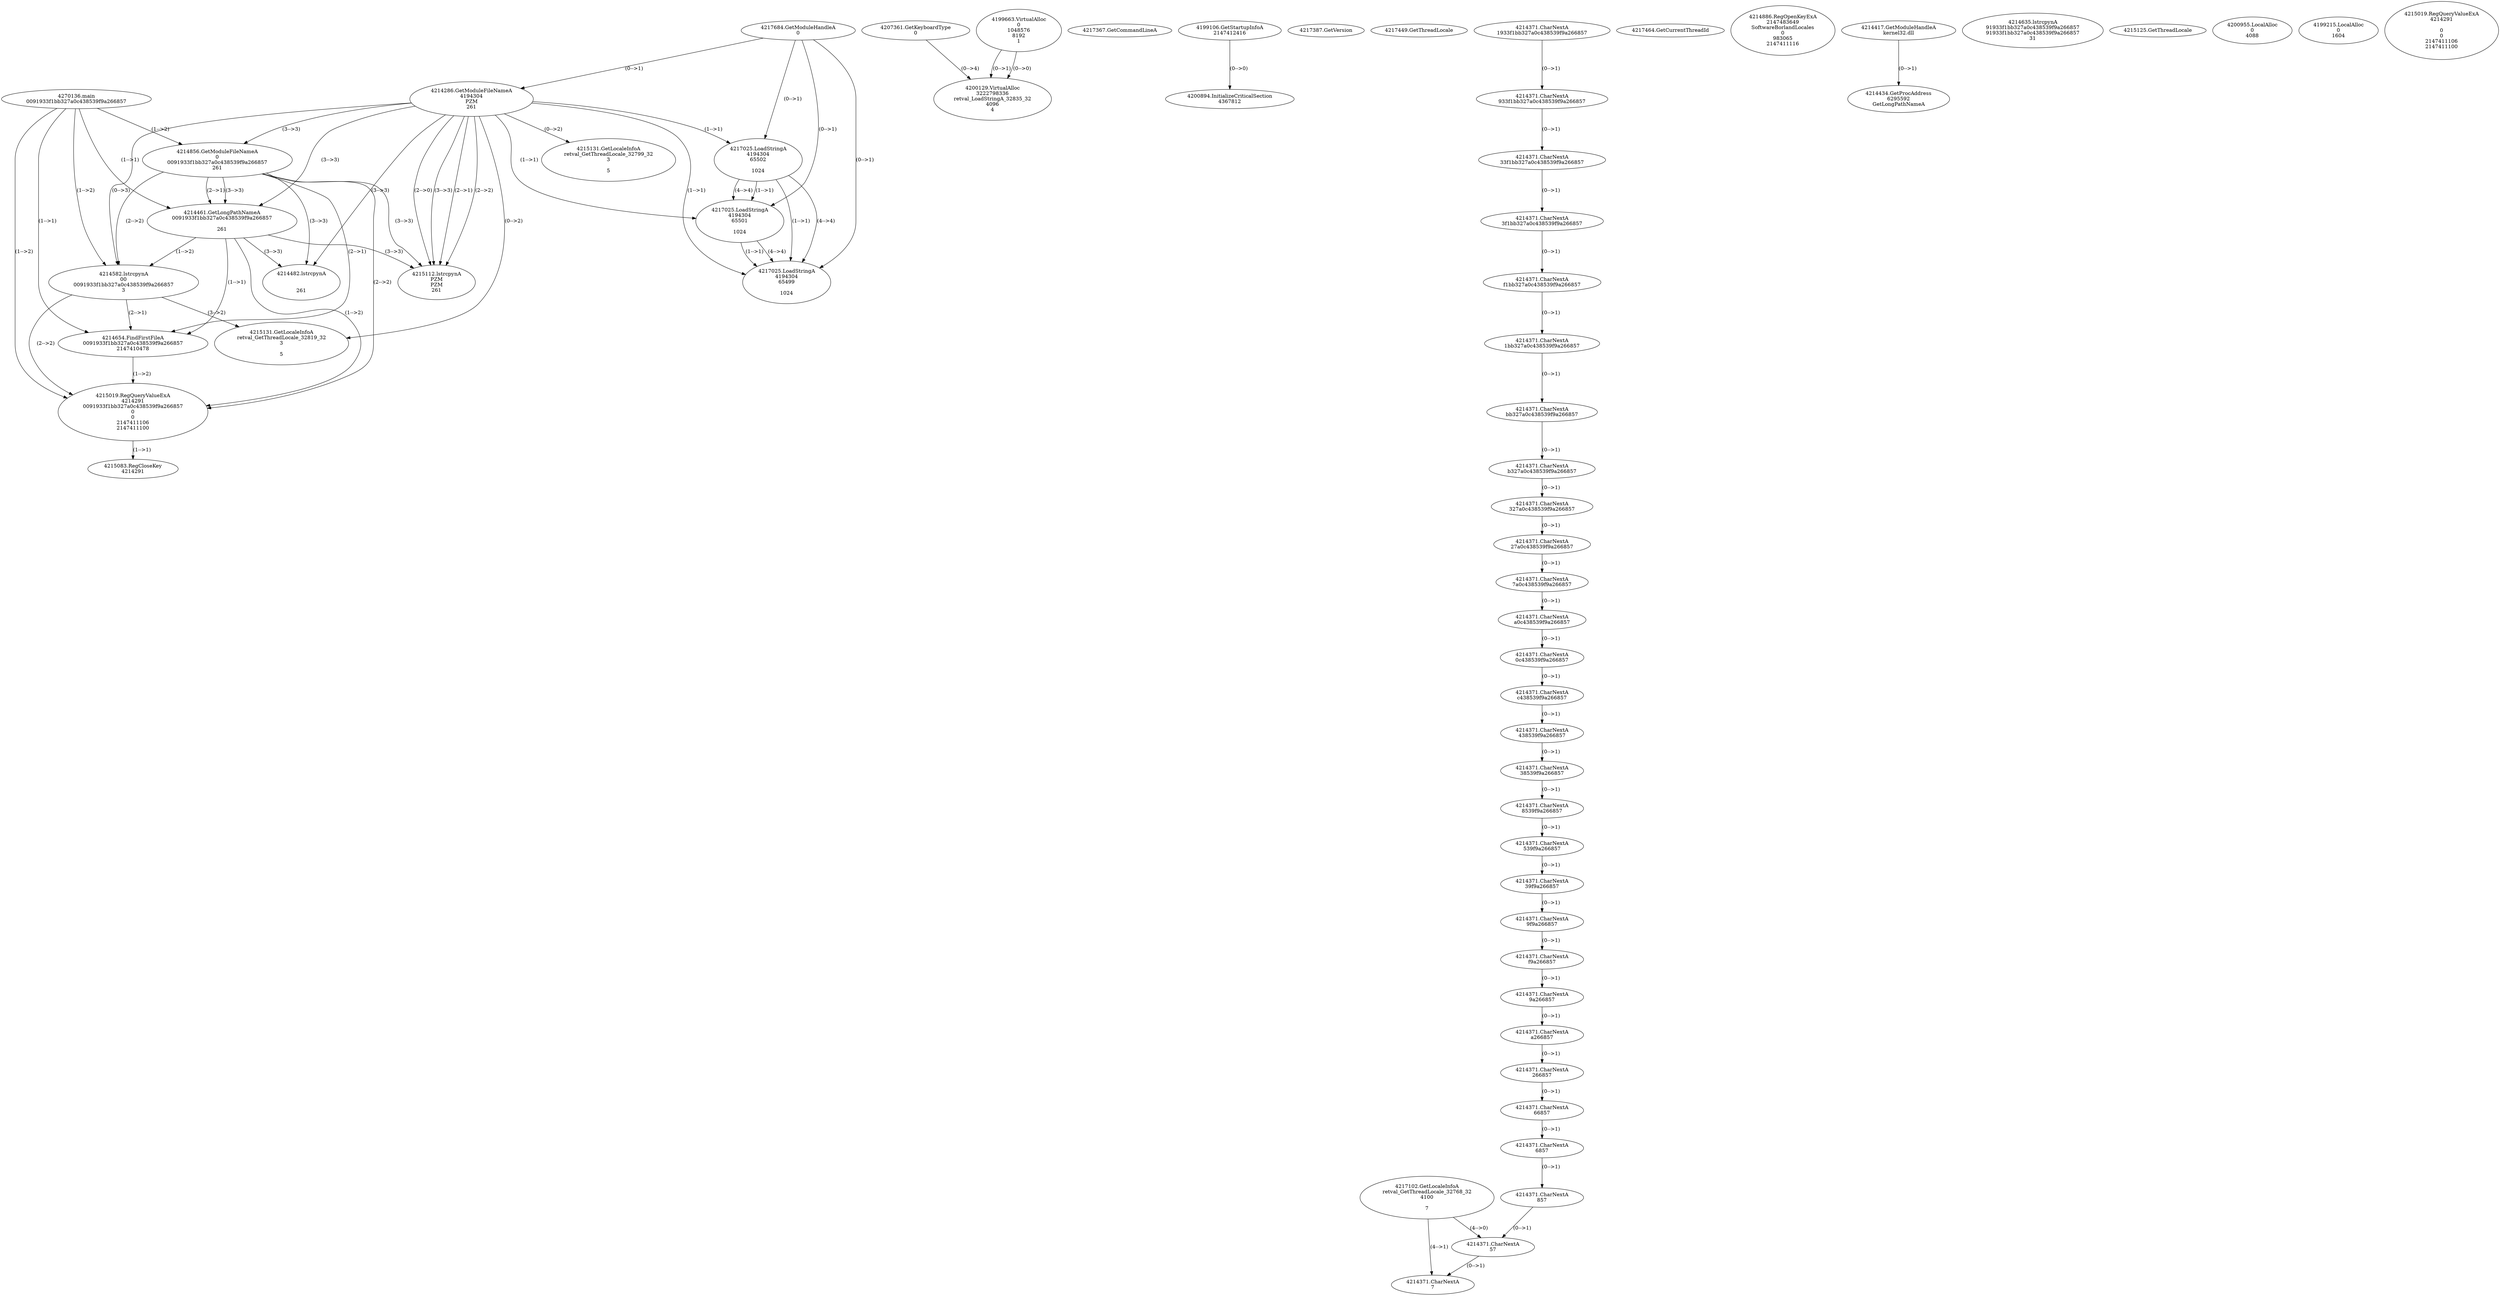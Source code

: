 // Global SCDG with merge call
digraph {
	0 [label="4270136.main
0091933f1bb327a0c438539f9a266857"]
	1 [label="4217684.GetModuleHandleA
0"]
	2 [label="4207361.GetKeyboardType
0"]
	3 [label="4217367.GetCommandLineA
"]
	4 [label="4199106.GetStartupInfoA
2147412416"]
	5 [label="4217387.GetVersion
"]
	6 [label="4217449.GetThreadLocale
"]
	7 [label="4217102.GetLocaleInfoA
retval_GetThreadLocale_32768_32
4100

7"]
	8 [label="4217464.GetCurrentThreadId
"]
	9 [label="4214286.GetModuleFileNameA
4194304
PZM
261"]
	1 -> 9 [label="(0-->1)"]
	10 [label="4214856.GetModuleFileNameA
0
0091933f1bb327a0c438539f9a266857
261"]
	0 -> 10 [label="(1-->2)"]
	9 -> 10 [label="(3-->3)"]
	11 [label="4214886.RegOpenKeyExA
2147483649
Software\Borland\Locales
0
983065
2147411116"]
	12 [label="4214417.GetModuleHandleA
kernel32.dll"]
	13 [label="4214434.GetProcAddress
6295592
GetLongPathNameA"]
	12 -> 13 [label="(0-->1)"]
	14 [label="4214461.GetLongPathNameA
0091933f1bb327a0c438539f9a266857

261"]
	0 -> 14 [label="(1-->1)"]
	10 -> 14 [label="(2-->1)"]
	9 -> 14 [label="(3-->3)"]
	10 -> 14 [label="(3-->3)"]
	15 [label="4214582.lstrcpynA
00
0091933f1bb327a0c438539f9a266857
3"]
	0 -> 15 [label="(1-->2)"]
	10 -> 15 [label="(2-->2)"]
	14 -> 15 [label="(1-->2)"]
	9 -> 15 [label="(0-->3)"]
	16 [label="4214371.CharNextA
1933f1bb327a0c438539f9a266857"]
	17 [label="4214371.CharNextA
933f1bb327a0c438539f9a266857"]
	16 -> 17 [label="(0-->1)"]
	18 [label="4214371.CharNextA
33f1bb327a0c438539f9a266857"]
	17 -> 18 [label="(0-->1)"]
	19 [label="4214371.CharNextA
3f1bb327a0c438539f9a266857"]
	18 -> 19 [label="(0-->1)"]
	20 [label="4214371.CharNextA
f1bb327a0c438539f9a266857"]
	19 -> 20 [label="(0-->1)"]
	21 [label="4214371.CharNextA
1bb327a0c438539f9a266857"]
	20 -> 21 [label="(0-->1)"]
	22 [label="4214371.CharNextA
bb327a0c438539f9a266857"]
	21 -> 22 [label="(0-->1)"]
	23 [label="4214371.CharNextA
b327a0c438539f9a266857"]
	22 -> 23 [label="(0-->1)"]
	24 [label="4214371.CharNextA
327a0c438539f9a266857"]
	23 -> 24 [label="(0-->1)"]
	25 [label="4214371.CharNextA
27a0c438539f9a266857"]
	24 -> 25 [label="(0-->1)"]
	26 [label="4214371.CharNextA
7a0c438539f9a266857"]
	25 -> 26 [label="(0-->1)"]
	27 [label="4214371.CharNextA
a0c438539f9a266857"]
	26 -> 27 [label="(0-->1)"]
	28 [label="4214371.CharNextA
0c438539f9a266857"]
	27 -> 28 [label="(0-->1)"]
	29 [label="4214371.CharNextA
c438539f9a266857"]
	28 -> 29 [label="(0-->1)"]
	30 [label="4214371.CharNextA
438539f9a266857"]
	29 -> 30 [label="(0-->1)"]
	31 [label="4214371.CharNextA
38539f9a266857"]
	30 -> 31 [label="(0-->1)"]
	32 [label="4214371.CharNextA
8539f9a266857"]
	31 -> 32 [label="(0-->1)"]
	33 [label="4214371.CharNextA
539f9a266857"]
	32 -> 33 [label="(0-->1)"]
	34 [label="4214371.CharNextA
39f9a266857"]
	33 -> 34 [label="(0-->1)"]
	35 [label="4214371.CharNextA
9f9a266857"]
	34 -> 35 [label="(0-->1)"]
	36 [label="4214371.CharNextA
f9a266857"]
	35 -> 36 [label="(0-->1)"]
	37 [label="4214371.CharNextA
9a266857"]
	36 -> 37 [label="(0-->1)"]
	38 [label="4214371.CharNextA
a266857"]
	37 -> 38 [label="(0-->1)"]
	39 [label="4214371.CharNextA
266857"]
	38 -> 39 [label="(0-->1)"]
	40 [label="4214371.CharNextA
66857"]
	39 -> 40 [label="(0-->1)"]
	41 [label="4214371.CharNextA
6857"]
	40 -> 41 [label="(0-->1)"]
	42 [label="4214371.CharNextA
857"]
	41 -> 42 [label="(0-->1)"]
	43 [label="4214371.CharNextA
57"]
	42 -> 43 [label="(0-->1)"]
	7 -> 43 [label="(4-->0)"]
	44 [label="4214371.CharNextA
7"]
	7 -> 44 [label="(4-->1)"]
	43 -> 44 [label="(0-->1)"]
	45 [label="4214635.lstrcpynA
91933f1bb327a0c438539f9a266857
91933f1bb327a0c438539f9a266857
31"]
	46 [label="4214654.FindFirstFileA
0091933f1bb327a0c438539f9a266857
2147410478"]
	0 -> 46 [label="(1-->1)"]
	10 -> 46 [label="(2-->1)"]
	14 -> 46 [label="(1-->1)"]
	15 -> 46 [label="(2-->1)"]
	47 [label="4215019.RegQueryValueExA
4214291
0091933f1bb327a0c438539f9a266857
0
0
2147411106
2147411100"]
	0 -> 47 [label="(1-->2)"]
	10 -> 47 [label="(2-->2)"]
	14 -> 47 [label="(1-->2)"]
	15 -> 47 [label="(2-->2)"]
	46 -> 47 [label="(1-->2)"]
	48 [label="4215083.RegCloseKey
4214291"]
	47 -> 48 [label="(1-->1)"]
	49 [label="4215112.lstrcpynA
PZM
PZM
261"]
	9 -> 49 [label="(2-->1)"]
	9 -> 49 [label="(2-->2)"]
	9 -> 49 [label="(3-->3)"]
	10 -> 49 [label="(3-->3)"]
	14 -> 49 [label="(3-->3)"]
	9 -> 49 [label="(2-->0)"]
	50 [label="4215125.GetThreadLocale
"]
	51 [label="4215131.GetLocaleInfoA
retval_GetThreadLocale_32819_32
3

5"]
	9 -> 51 [label="(0-->2)"]
	15 -> 51 [label="(3-->2)"]
	52 [label="4217025.LoadStringA
4194304
65502

1024"]
	1 -> 52 [label="(0-->1)"]
	9 -> 52 [label="(1-->1)"]
	53 [label="4217025.LoadStringA
4194304
65501

1024"]
	1 -> 53 [label="(0-->1)"]
	9 -> 53 [label="(1-->1)"]
	52 -> 53 [label="(1-->1)"]
	52 -> 53 [label="(4-->4)"]
	54 [label="4217025.LoadStringA
4194304
65499

1024"]
	1 -> 54 [label="(0-->1)"]
	9 -> 54 [label="(1-->1)"]
	52 -> 54 [label="(1-->1)"]
	53 -> 54 [label="(1-->1)"]
	52 -> 54 [label="(4-->4)"]
	53 -> 54 [label="(4-->4)"]
	55 [label="4200894.InitializeCriticalSection
4367812"]
	4 -> 55 [label="(0-->0)"]
	56 [label="4200955.LocalAlloc
0
4088"]
	57 [label="4199663.VirtualAlloc
0
1048576
8192
1"]
	58 [label="4199215.LocalAlloc
0
1604"]
	59 [label="4200129.VirtualAlloc
3222798336
retval_LoadStringA_32835_32
4096
4"]
	57 -> 59 [label="(0-->1)"]
	2 -> 59 [label="(0-->4)"]
	57 -> 59 [label="(0-->0)"]
	60 [label="4214482.lstrcpynA


261"]
	9 -> 60 [label="(3-->3)"]
	10 -> 60 [label="(3-->3)"]
	14 -> 60 [label="(3-->3)"]
	61 [label="4215019.RegQueryValueExA
4214291

0
0
2147411106
2147411100"]
	62 [label="4215131.GetLocaleInfoA
retval_GetThreadLocale_32799_32
3

5"]
	9 -> 62 [label="(0-->2)"]
}
